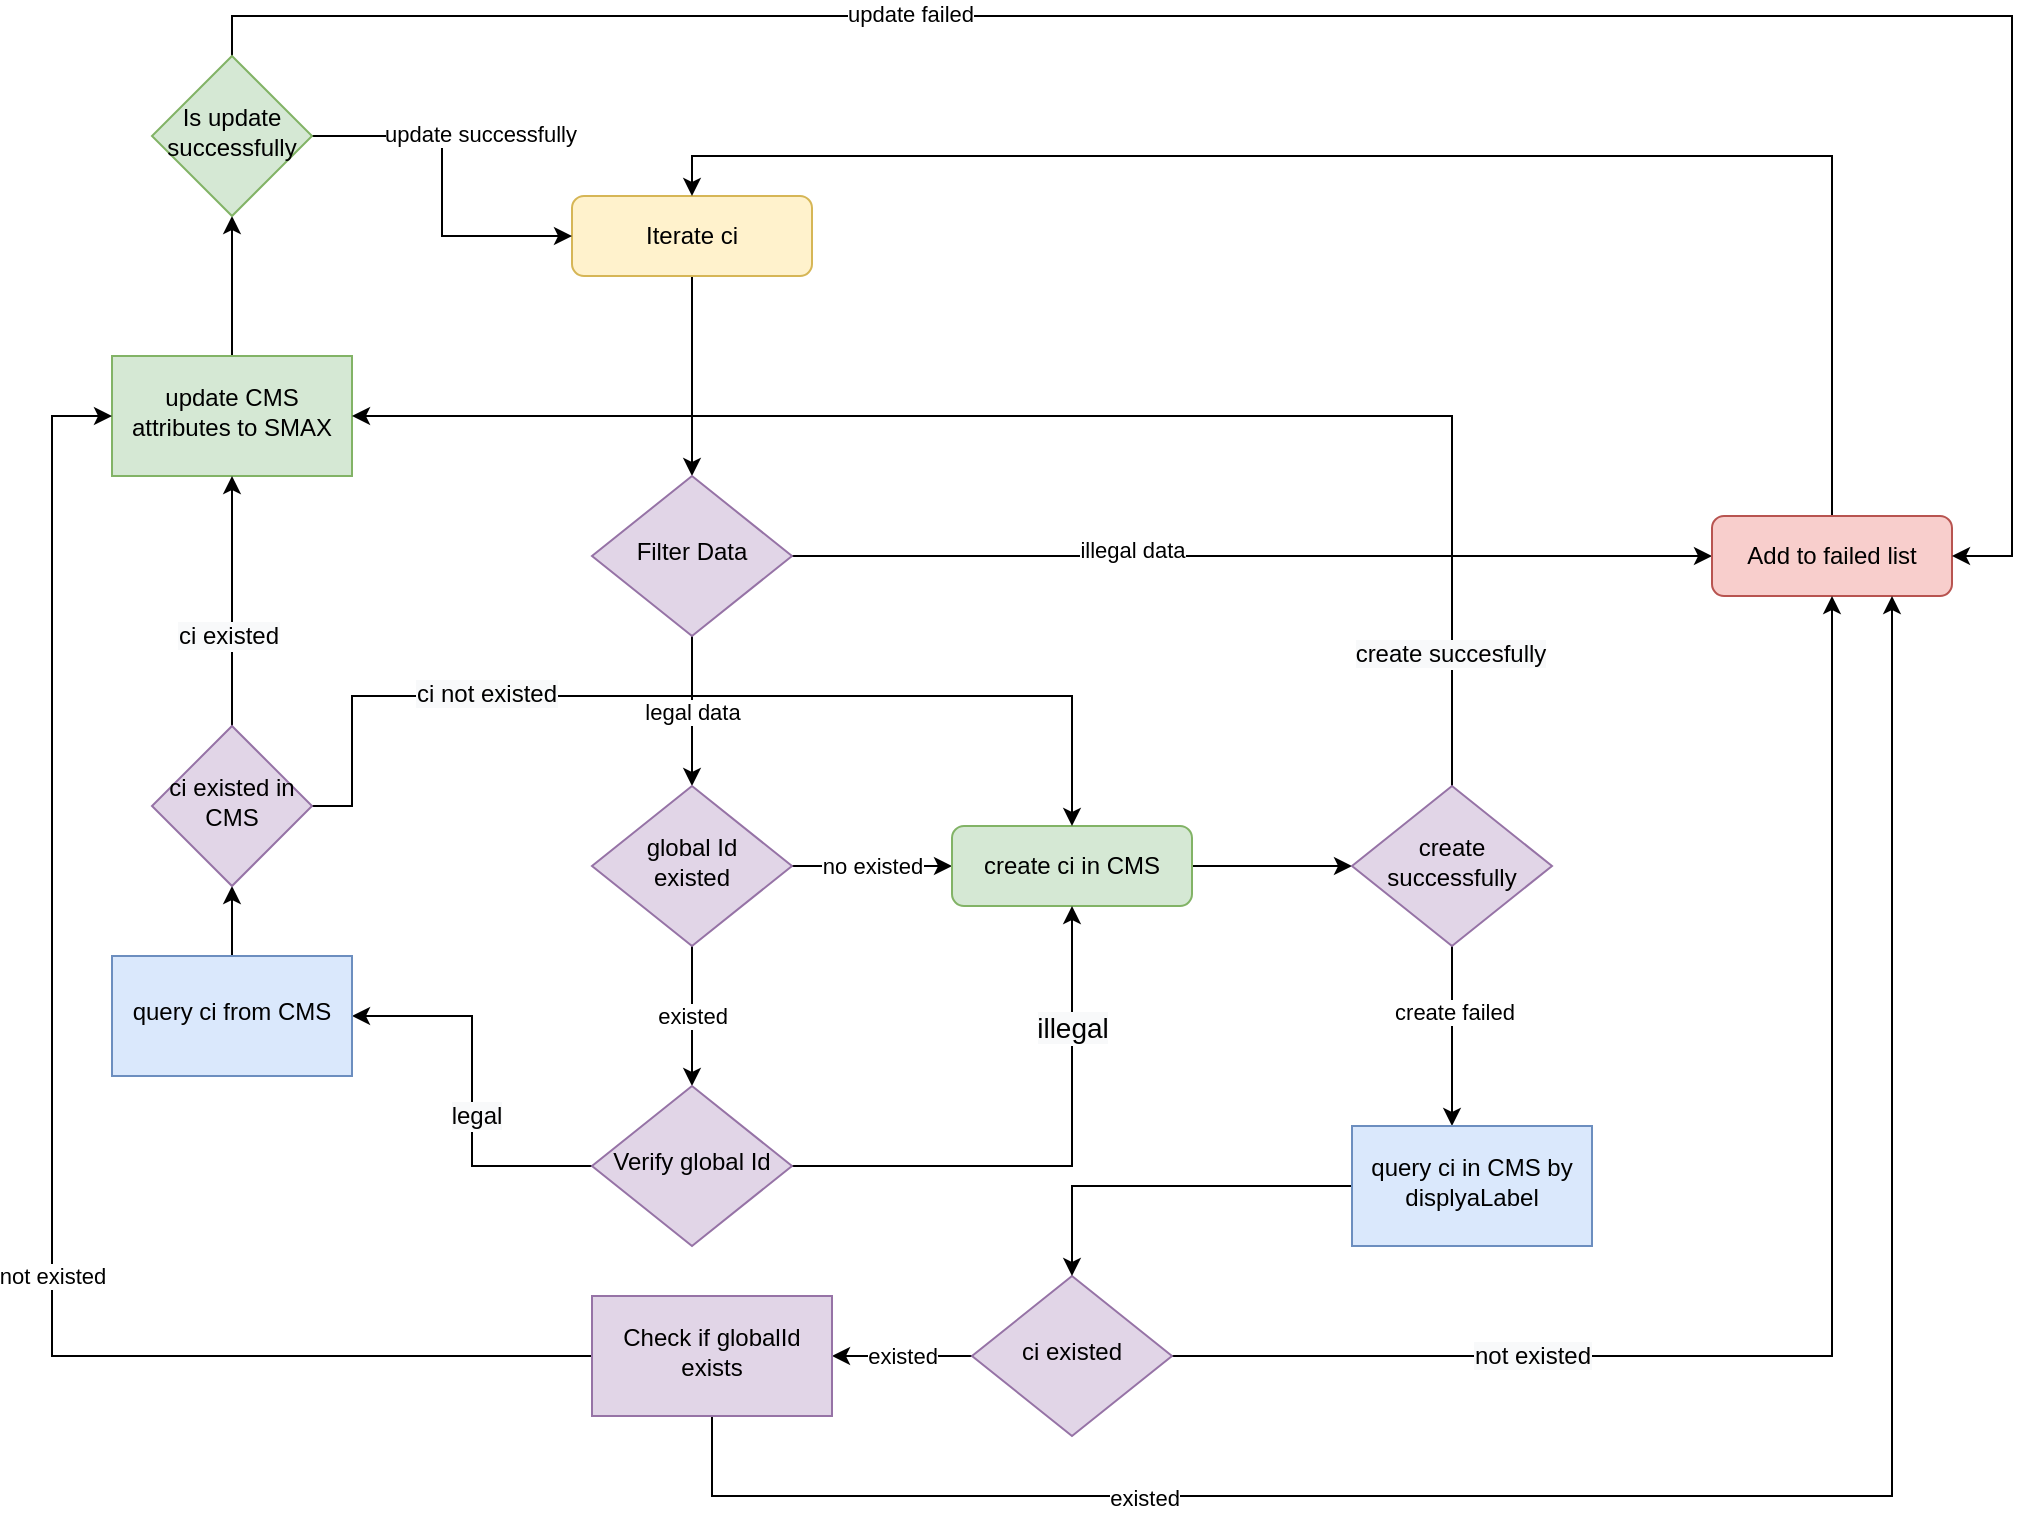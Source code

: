 <mxfile version="16.2.4" type="github" pages="2">
  <diagram id="C5RBs43oDa-KdzZeNtuy" name="Page-1">
    <mxGraphModel dx="2009" dy="1901" grid="1" gridSize="10" guides="1" tooltips="1" connect="1" arrows="1" fold="1" page="1" pageScale="1" pageWidth="827" pageHeight="1169" math="0" shadow="0">
      <root>
        <mxCell id="WIyWlLk6GJQsqaUBKTNV-0" />
        <mxCell id="WIyWlLk6GJQsqaUBKTNV-1" parent="WIyWlLk6GJQsqaUBKTNV-0" />
        <mxCell id="682P6ub5fbpFgpQjJev--23" value="" style="edgeStyle=orthogonalEdgeStyle;rounded=0;orthogonalLoop=1;jettySize=auto;html=1;" edge="1" parent="WIyWlLk6GJQsqaUBKTNV-1" source="WIyWlLk6GJQsqaUBKTNV-3" target="WIyWlLk6GJQsqaUBKTNV-6">
          <mxGeometry relative="1" as="geometry" />
        </mxCell>
        <mxCell id="WIyWlLk6GJQsqaUBKTNV-3" value="Iterate ci" style="rounded=1;whiteSpace=wrap;html=1;fontSize=12;glass=0;strokeWidth=1;shadow=0;fillColor=#fff2cc;strokeColor=#d6b656;" parent="WIyWlLk6GJQsqaUBKTNV-1" vertex="1">
          <mxGeometry x="280" y="70" width="120" height="40" as="geometry" />
        </mxCell>
        <mxCell id="682P6ub5fbpFgpQjJev--1" value="legal data" style="edgeStyle=orthogonalEdgeStyle;rounded=0;orthogonalLoop=1;jettySize=auto;html=1;exitX=0.5;exitY=1;exitDx=0;exitDy=0;entryX=0.5;entryY=0;entryDx=0;entryDy=0;" edge="1" parent="WIyWlLk6GJQsqaUBKTNV-1" source="WIyWlLk6GJQsqaUBKTNV-6" target="WIyWlLk6GJQsqaUBKTNV-10">
          <mxGeometry x="0.013" relative="1" as="geometry">
            <Array as="points">
              <mxPoint x="340" y="310" />
              <mxPoint x="340" y="310" />
            </Array>
            <mxPoint as="offset" />
          </mxGeometry>
        </mxCell>
        <mxCell id="682P6ub5fbpFgpQjJev--20" style="edgeStyle=orthogonalEdgeStyle;rounded=0;orthogonalLoop=1;jettySize=auto;html=1;entryX=0;entryY=0.5;entryDx=0;entryDy=0;" edge="1" parent="WIyWlLk6GJQsqaUBKTNV-1" source="WIyWlLk6GJQsqaUBKTNV-6" target="WIyWlLk6GJQsqaUBKTNV-7">
          <mxGeometry relative="1" as="geometry" />
        </mxCell>
        <mxCell id="682P6ub5fbpFgpQjJev--21" value="illegal data" style="edgeLabel;html=1;align=center;verticalAlign=middle;resizable=0;points=[];" vertex="1" connectable="0" parent="682P6ub5fbpFgpQjJev--20">
          <mxGeometry x="-0.261" y="3" relative="1" as="geometry">
            <mxPoint as="offset" />
          </mxGeometry>
        </mxCell>
        <mxCell id="WIyWlLk6GJQsqaUBKTNV-6" value="Filter Data" style="rhombus;whiteSpace=wrap;html=1;shadow=0;fontFamily=Helvetica;fontSize=12;align=center;strokeWidth=1;spacing=6;spacingTop=-4;fillColor=#e1d5e7;strokeColor=#9673a6;" parent="WIyWlLk6GJQsqaUBKTNV-1" vertex="1">
          <mxGeometry x="290" y="210" width="100" height="80" as="geometry" />
        </mxCell>
        <mxCell id="2wZz1OtGQcBtz8wy5y7g-34" style="edgeStyle=orthogonalEdgeStyle;rounded=0;orthogonalLoop=1;jettySize=auto;html=1;entryX=0.5;entryY=0;entryDx=0;entryDy=0;fontSize=12;" parent="WIyWlLk6GJQsqaUBKTNV-1" source="WIyWlLk6GJQsqaUBKTNV-7" target="WIyWlLk6GJQsqaUBKTNV-3" edge="1">
          <mxGeometry relative="1" as="geometry">
            <Array as="points">
              <mxPoint x="910" y="50" />
              <mxPoint x="340" y="50" />
            </Array>
          </mxGeometry>
        </mxCell>
        <mxCell id="WIyWlLk6GJQsqaUBKTNV-7" value="Add to failed list" style="rounded=1;whiteSpace=wrap;html=1;fontSize=12;glass=0;strokeWidth=1;shadow=0;fillColor=#f8cecc;strokeColor=#b85450;" parent="WIyWlLk6GJQsqaUBKTNV-1" vertex="1">
          <mxGeometry x="850" y="230" width="120" height="40" as="geometry" />
        </mxCell>
        <mxCell id="682P6ub5fbpFgpQjJev--0" value="no existed" style="edgeStyle=orthogonalEdgeStyle;rounded=0;orthogonalLoop=1;jettySize=auto;html=1;entryX=0;entryY=0.5;entryDx=0;entryDy=0;" edge="1" parent="WIyWlLk6GJQsqaUBKTNV-1" source="WIyWlLk6GJQsqaUBKTNV-10" target="WIyWlLk6GJQsqaUBKTNV-12">
          <mxGeometry relative="1" as="geometry" />
        </mxCell>
        <mxCell id="682P6ub5fbpFgpQjJev--22" value="existed" style="edgeStyle=orthogonalEdgeStyle;rounded=0;orthogonalLoop=1;jettySize=auto;html=1;" edge="1" parent="WIyWlLk6GJQsqaUBKTNV-1" source="WIyWlLk6GJQsqaUBKTNV-10" target="2wZz1OtGQcBtz8wy5y7g-12">
          <mxGeometry relative="1" as="geometry" />
        </mxCell>
        <mxCell id="WIyWlLk6GJQsqaUBKTNV-10" value="global Id&lt;br&gt;existed" style="rhombus;whiteSpace=wrap;html=1;shadow=0;fontFamily=Helvetica;fontSize=12;align=center;strokeWidth=1;spacing=6;spacingTop=-4;fillColor=#e1d5e7;strokeColor=#9673a6;" parent="WIyWlLk6GJQsqaUBKTNV-1" vertex="1">
          <mxGeometry x="290" y="365" width="100" height="80" as="geometry" />
        </mxCell>
        <mxCell id="2wZz1OtGQcBtz8wy5y7g-40" value="" style="edgeStyle=orthogonalEdgeStyle;rounded=0;orthogonalLoop=1;jettySize=auto;html=1;fontSize=12;" parent="WIyWlLk6GJQsqaUBKTNV-1" source="WIyWlLk6GJQsqaUBKTNV-12" target="2wZz1OtGQcBtz8wy5y7g-39" edge="1">
          <mxGeometry relative="1" as="geometry" />
        </mxCell>
        <mxCell id="WIyWlLk6GJQsqaUBKTNV-12" value="create ci in CMS" style="rounded=1;whiteSpace=wrap;html=1;fontSize=12;glass=0;strokeWidth=1;shadow=0;fillColor=#d5e8d4;strokeColor=#82b366;" parent="WIyWlLk6GJQsqaUBKTNV-1" vertex="1">
          <mxGeometry x="470" y="385" width="120" height="40" as="geometry" />
        </mxCell>
        <mxCell id="2wZz1OtGQcBtz8wy5y7g-6" style="edgeStyle=orthogonalEdgeStyle;rounded=0;orthogonalLoop=1;jettySize=auto;html=1;entryX=0.5;entryY=1;entryDx=0;entryDy=0;exitX=1;exitY=0.5;exitDx=0;exitDy=0;" parent="WIyWlLk6GJQsqaUBKTNV-1" source="2wZz1OtGQcBtz8wy5y7g-4" target="WIyWlLk6GJQsqaUBKTNV-7" edge="1">
          <mxGeometry relative="1" as="geometry">
            <Array as="points">
              <mxPoint x="910" y="650" />
            </Array>
          </mxGeometry>
        </mxCell>
        <mxCell id="682P6ub5fbpFgpQjJev--4" value="&lt;span style=&quot;font-size: 12px ; background-color: rgb(248 , 249 , 250)&quot;&gt;not existed&lt;/span&gt;" style="edgeLabel;html=1;align=center;verticalAlign=middle;resizable=0;points=[];" vertex="1" connectable="0" parent="2wZz1OtGQcBtz8wy5y7g-6">
          <mxGeometry x="-0.29" relative="1" as="geometry">
            <mxPoint x="-72" as="offset" />
          </mxGeometry>
        </mxCell>
        <mxCell id="682P6ub5fbpFgpQjJev--27" value="existed" style="edgeStyle=orthogonalEdgeStyle;rounded=0;orthogonalLoop=1;jettySize=auto;html=1;" edge="1" parent="WIyWlLk6GJQsqaUBKTNV-1" source="2wZz1OtGQcBtz8wy5y7g-4" target="682P6ub5fbpFgpQjJev--26">
          <mxGeometry relative="1" as="geometry" />
        </mxCell>
        <mxCell id="2wZz1OtGQcBtz8wy5y7g-4" value="ci existed" style="rhombus;whiteSpace=wrap;html=1;shadow=0;fontFamily=Helvetica;fontSize=12;align=center;strokeWidth=1;spacing=6;spacingTop=-4;fillColor=#e1d5e7;strokeColor=#9673a6;" parent="WIyWlLk6GJQsqaUBKTNV-1" vertex="1">
          <mxGeometry x="480" y="610" width="100" height="80" as="geometry" />
        </mxCell>
        <mxCell id="2wZz1OtGQcBtz8wy5y7g-27" value="" style="edgeStyle=orthogonalEdgeStyle;rounded=0;orthogonalLoop=1;jettySize=auto;html=1;fontSize=12;entryX=1;entryY=0.5;entryDx=0;entryDy=0;" parent="WIyWlLk6GJQsqaUBKTNV-1" source="2wZz1OtGQcBtz8wy5y7g-12" target="2wZz1OtGQcBtz8wy5y7g-13" edge="1">
          <mxGeometry relative="1" as="geometry">
            <mxPoint x="170" y="515" as="targetPoint" />
          </mxGeometry>
        </mxCell>
        <mxCell id="682P6ub5fbpFgpQjJev--10" value="&lt;span style=&quot;font-size: 12px ; background-color: rgb(248 , 249 , 250)&quot;&gt;legal&lt;/span&gt;" style="edgeLabel;html=1;align=center;verticalAlign=middle;resizable=0;points=[];" vertex="1" connectable="0" parent="2wZz1OtGQcBtz8wy5y7g-27">
          <mxGeometry x="-0.128" y="-2" relative="1" as="geometry">
            <mxPoint as="offset" />
          </mxGeometry>
        </mxCell>
        <mxCell id="682P6ub5fbpFgpQjJev--8" style="edgeStyle=orthogonalEdgeStyle;rounded=0;orthogonalLoop=1;jettySize=auto;html=1;entryX=0.5;entryY=1;entryDx=0;entryDy=0;" edge="1" parent="WIyWlLk6GJQsqaUBKTNV-1" source="2wZz1OtGQcBtz8wy5y7g-12" target="WIyWlLk6GJQsqaUBKTNV-12">
          <mxGeometry relative="1" as="geometry" />
        </mxCell>
        <mxCell id="682P6ub5fbpFgpQjJev--9" value="&lt;span style=&quot;font-size: 14px ; background-color: rgb(248 , 249 , 250)&quot;&gt;illegal&lt;/span&gt;" style="edgeLabel;html=1;align=center;verticalAlign=middle;resizable=0;points=[];" vertex="1" connectable="0" parent="682P6ub5fbpFgpQjJev--8">
          <mxGeometry x="0.55" relative="1" as="geometry">
            <mxPoint as="offset" />
          </mxGeometry>
        </mxCell>
        <mxCell id="2wZz1OtGQcBtz8wy5y7g-12" value="Verify global Id" style="rhombus;whiteSpace=wrap;html=1;shadow=0;fontFamily=Helvetica;fontSize=12;align=center;strokeWidth=1;spacing=6;spacingTop=-4;fillColor=#e1d5e7;strokeColor=#9673a6;" parent="WIyWlLk6GJQsqaUBKTNV-1" vertex="1">
          <mxGeometry x="290" y="515" width="100" height="80" as="geometry" />
        </mxCell>
        <mxCell id="2wZz1OtGQcBtz8wy5y7g-29" value="" style="edgeStyle=orthogonalEdgeStyle;rounded=0;orthogonalLoop=1;jettySize=auto;html=1;fontSize=12;" parent="WIyWlLk6GJQsqaUBKTNV-1" target="2wZz1OtGQcBtz8wy5y7g-28" edge="1">
          <mxGeometry relative="1" as="geometry">
            <Array as="points">
              <mxPoint x="110" y="455" />
              <mxPoint x="110" y="455" />
            </Array>
            <mxPoint x="110" y="485" as="sourcePoint" />
          </mxGeometry>
        </mxCell>
        <mxCell id="2wZz1OtGQcBtz8wy5y7g-13" value="query ci from CMS" style="whiteSpace=wrap;html=1;shadow=0;strokeWidth=1;spacing=6;spacingTop=-4;fillColor=#dae8fc;strokeColor=#6c8ebf;" parent="WIyWlLk6GJQsqaUBKTNV-1" vertex="1">
          <mxGeometry x="50" y="450" width="120" height="60" as="geometry" />
        </mxCell>
        <mxCell id="682P6ub5fbpFgpQjJev--14" value="" style="edgeStyle=orthogonalEdgeStyle;rounded=0;orthogonalLoop=1;jettySize=auto;html=1;" edge="1" parent="WIyWlLk6GJQsqaUBKTNV-1" source="2wZz1OtGQcBtz8wy5y7g-15" target="682P6ub5fbpFgpQjJev--13">
          <mxGeometry relative="1" as="geometry" />
        </mxCell>
        <mxCell id="2wZz1OtGQcBtz8wy5y7g-15" value="update CMS attributes to SMAX" style="whiteSpace=wrap;html=1;shadow=0;strokeWidth=1;spacing=6;spacingTop=-4;fillColor=#d5e8d4;strokeColor=#82b366;" parent="WIyWlLk6GJQsqaUBKTNV-1" vertex="1">
          <mxGeometry x="50" y="150" width="120" height="60" as="geometry" />
        </mxCell>
        <mxCell id="2wZz1OtGQcBtz8wy5y7g-30" style="edgeStyle=orthogonalEdgeStyle;rounded=0;orthogonalLoop=1;jettySize=auto;html=1;entryX=0.5;entryY=0;entryDx=0;entryDy=0;fontSize=12;" parent="WIyWlLk6GJQsqaUBKTNV-1" source="2wZz1OtGQcBtz8wy5y7g-28" target="WIyWlLk6GJQsqaUBKTNV-12" edge="1">
          <mxGeometry relative="1" as="geometry">
            <Array as="points">
              <mxPoint x="170" y="375" />
              <mxPoint x="170" y="320" />
              <mxPoint x="530" y="320" />
            </Array>
          </mxGeometry>
        </mxCell>
        <mxCell id="682P6ub5fbpFgpQjJev--12" value="&lt;span style=&quot;font-size: 12px ; background-color: rgb(248 , 249 , 250)&quot;&gt;ci not existed&lt;/span&gt;" style="edgeLabel;html=1;align=center;verticalAlign=middle;resizable=0;points=[];" vertex="1" connectable="0" parent="2wZz1OtGQcBtz8wy5y7g-30">
          <mxGeometry x="-0.434" y="1" relative="1" as="geometry">
            <mxPoint as="offset" />
          </mxGeometry>
        </mxCell>
        <mxCell id="2wZz1OtGQcBtz8wy5y7g-32" value="" style="edgeStyle=orthogonalEdgeStyle;rounded=0;orthogonalLoop=1;jettySize=auto;html=1;fontSize=12;" parent="WIyWlLk6GJQsqaUBKTNV-1" source="2wZz1OtGQcBtz8wy5y7g-28" target="2wZz1OtGQcBtz8wy5y7g-15" edge="1">
          <mxGeometry relative="1" as="geometry" />
        </mxCell>
        <mxCell id="682P6ub5fbpFgpQjJev--11" value="&lt;span style=&quot;font-size: 12px ; background-color: rgb(248 , 249 , 250)&quot;&gt;ci existed&lt;/span&gt;" style="edgeLabel;html=1;align=center;verticalAlign=middle;resizable=0;points=[];" vertex="1" connectable="0" parent="2wZz1OtGQcBtz8wy5y7g-32">
          <mxGeometry x="-0.28" y="2" relative="1" as="geometry">
            <mxPoint as="offset" />
          </mxGeometry>
        </mxCell>
        <mxCell id="2wZz1OtGQcBtz8wy5y7g-28" value="ci existed in CMS" style="rhombus;whiteSpace=wrap;html=1;shadow=0;strokeWidth=1;spacing=6;spacingTop=-4;fillColor=#e1d5e7;strokeColor=#9673a6;" parent="WIyWlLk6GJQsqaUBKTNV-1" vertex="1">
          <mxGeometry x="70" y="335" width="80" height="80" as="geometry" />
        </mxCell>
        <mxCell id="2wZz1OtGQcBtz8wy5y7g-43" style="edgeStyle=orthogonalEdgeStyle;rounded=0;orthogonalLoop=1;jettySize=auto;html=1;fontSize=12;" parent="WIyWlLk6GJQsqaUBKTNV-1" source="2wZz1OtGQcBtz8wy5y7g-39" target="2wZz1OtGQcBtz8wy5y7g-15" edge="1">
          <mxGeometry relative="1" as="geometry">
            <mxPoint x="180" y="170" as="targetPoint" />
            <Array as="points">
              <mxPoint x="720" y="180" />
            </Array>
          </mxGeometry>
        </mxCell>
        <mxCell id="682P6ub5fbpFgpQjJev--3" value="&lt;span style=&quot;font-size: 12px ; background-color: rgb(248 , 249 , 250)&quot;&gt;create succesfully&lt;/span&gt;" style="edgeLabel;html=1;align=center;verticalAlign=middle;resizable=0;points=[];" vertex="1" connectable="0" parent="2wZz1OtGQcBtz8wy5y7g-43">
          <mxGeometry x="-0.82" y="1" relative="1" as="geometry">
            <mxPoint as="offset" />
          </mxGeometry>
        </mxCell>
        <mxCell id="2wZz1OtGQcBtz8wy5y7g-46" value="" style="edgeStyle=orthogonalEdgeStyle;rounded=0;orthogonalLoop=1;jettySize=auto;html=1;fontSize=12;" parent="WIyWlLk6GJQsqaUBKTNV-1" source="2wZz1OtGQcBtz8wy5y7g-39" target="2wZz1OtGQcBtz8wy5y7g-45" edge="1">
          <mxGeometry relative="1" as="geometry">
            <Array as="points">
              <mxPoint x="720" y="460" />
              <mxPoint x="720" y="460" />
            </Array>
          </mxGeometry>
        </mxCell>
        <mxCell id="682P6ub5fbpFgpQjJev--6" value="create failed" style="edgeLabel;html=1;align=center;verticalAlign=middle;resizable=0;points=[];" vertex="1" connectable="0" parent="2wZz1OtGQcBtz8wy5y7g-46">
          <mxGeometry x="-0.267" y="1" relative="1" as="geometry">
            <mxPoint as="offset" />
          </mxGeometry>
        </mxCell>
        <mxCell id="2wZz1OtGQcBtz8wy5y7g-39" value="create successfully" style="rhombus;whiteSpace=wrap;html=1;shadow=0;fontFamily=Helvetica;fontSize=12;align=center;strokeWidth=1;spacing=6;spacingTop=-4;fillColor=#e1d5e7;strokeColor=#9673a6;" parent="WIyWlLk6GJQsqaUBKTNV-1" vertex="1">
          <mxGeometry x="670" y="365" width="100" height="80" as="geometry" />
        </mxCell>
        <mxCell id="2wZz1OtGQcBtz8wy5y7g-47" style="edgeStyle=orthogonalEdgeStyle;rounded=0;orthogonalLoop=1;jettySize=auto;html=1;entryX=0.5;entryY=0;entryDx=0;entryDy=0;fontSize=12;" parent="WIyWlLk6GJQsqaUBKTNV-1" source="2wZz1OtGQcBtz8wy5y7g-45" target="2wZz1OtGQcBtz8wy5y7g-4" edge="1">
          <mxGeometry relative="1" as="geometry" />
        </mxCell>
        <mxCell id="2wZz1OtGQcBtz8wy5y7g-45" value="query ci in CMS by displyaLabel" style="whiteSpace=wrap;html=1;shadow=0;strokeWidth=1;spacing=6;spacingTop=-4;fillColor=#dae8fc;strokeColor=#6c8ebf;" parent="WIyWlLk6GJQsqaUBKTNV-1" vertex="1">
          <mxGeometry x="670" y="535" width="120" height="60" as="geometry" />
        </mxCell>
        <mxCell id="682P6ub5fbpFgpQjJev--16" style="edgeStyle=orthogonalEdgeStyle;rounded=0;orthogonalLoop=1;jettySize=auto;html=1;entryX=0;entryY=0.5;entryDx=0;entryDy=0;" edge="1" parent="WIyWlLk6GJQsqaUBKTNV-1" source="682P6ub5fbpFgpQjJev--13" target="WIyWlLk6GJQsqaUBKTNV-3">
          <mxGeometry relative="1" as="geometry" />
        </mxCell>
        <mxCell id="682P6ub5fbpFgpQjJev--19" value="update successfully" style="edgeLabel;html=1;align=center;verticalAlign=middle;resizable=0;points=[];" vertex="1" connectable="0" parent="682P6ub5fbpFgpQjJev--16">
          <mxGeometry x="-0.522" y="1" relative="1" as="geometry">
            <mxPoint x="41" as="offset" />
          </mxGeometry>
        </mxCell>
        <mxCell id="682P6ub5fbpFgpQjJev--17" style="edgeStyle=orthogonalEdgeStyle;rounded=0;orthogonalLoop=1;jettySize=auto;html=1;entryX=1;entryY=0.5;entryDx=0;entryDy=0;" edge="1" parent="WIyWlLk6GJQsqaUBKTNV-1" source="682P6ub5fbpFgpQjJev--13" target="WIyWlLk6GJQsqaUBKTNV-7">
          <mxGeometry relative="1" as="geometry">
            <Array as="points">
              <mxPoint x="110" y="-20" />
              <mxPoint x="1000" y="-20" />
              <mxPoint x="1000" y="250" />
            </Array>
          </mxGeometry>
        </mxCell>
        <mxCell id="682P6ub5fbpFgpQjJev--18" value="update failed" style="edgeLabel;html=1;align=center;verticalAlign=middle;resizable=0;points=[];" vertex="1" connectable="0" parent="682P6ub5fbpFgpQjJev--17">
          <mxGeometry x="-0.407" y="1" relative="1" as="geometry">
            <mxPoint as="offset" />
          </mxGeometry>
        </mxCell>
        <mxCell id="682P6ub5fbpFgpQjJev--13" value="Is update successfully" style="rhombus;whiteSpace=wrap;html=1;fillColor=#d5e8d4;strokeColor=#82b366;shadow=0;strokeWidth=1;spacing=6;spacingTop=-4;" vertex="1" parent="WIyWlLk6GJQsqaUBKTNV-1">
          <mxGeometry x="70" width="80" height="80" as="geometry" />
        </mxCell>
        <mxCell id="682P6ub5fbpFgpQjJev--28" style="edgeStyle=orthogonalEdgeStyle;rounded=0;orthogonalLoop=1;jettySize=auto;html=1;entryX=0.75;entryY=1;entryDx=0;entryDy=0;" edge="1" parent="WIyWlLk6GJQsqaUBKTNV-1" source="682P6ub5fbpFgpQjJev--26" target="WIyWlLk6GJQsqaUBKTNV-7">
          <mxGeometry relative="1" as="geometry">
            <Array as="points">
              <mxPoint x="350" y="720" />
              <mxPoint x="940" y="720" />
            </Array>
          </mxGeometry>
        </mxCell>
        <mxCell id="682P6ub5fbpFgpQjJev--30" value="existed" style="edgeLabel;html=1;align=center;verticalAlign=middle;resizable=0;points=[];" vertex="1" connectable="0" parent="682P6ub5fbpFgpQjJev--28">
          <mxGeometry x="-0.526" y="-1" relative="1" as="geometry">
            <mxPoint as="offset" />
          </mxGeometry>
        </mxCell>
        <mxCell id="682P6ub5fbpFgpQjJev--29" style="edgeStyle=orthogonalEdgeStyle;rounded=0;orthogonalLoop=1;jettySize=auto;html=1;entryX=0;entryY=0.5;entryDx=0;entryDy=0;" edge="1" parent="WIyWlLk6GJQsqaUBKTNV-1" source="682P6ub5fbpFgpQjJev--26" target="2wZz1OtGQcBtz8wy5y7g-15">
          <mxGeometry relative="1" as="geometry">
            <Array as="points">
              <mxPoint x="20" y="650" />
              <mxPoint x="20" y="180" />
            </Array>
          </mxGeometry>
        </mxCell>
        <mxCell id="682P6ub5fbpFgpQjJev--31" value="not existed" style="edgeLabel;html=1;align=center;verticalAlign=middle;resizable=0;points=[];" vertex="1" connectable="0" parent="682P6ub5fbpFgpQjJev--29">
          <mxGeometry x="-0.194" relative="1" as="geometry">
            <mxPoint as="offset" />
          </mxGeometry>
        </mxCell>
        <mxCell id="682P6ub5fbpFgpQjJev--26" value="Check if globalId exists" style="whiteSpace=wrap;html=1;fillColor=#e1d5e7;strokeColor=#9673a6;shadow=0;strokeWidth=1;spacing=6;spacingTop=-4;" vertex="1" parent="WIyWlLk6GJQsqaUBKTNV-1">
          <mxGeometry x="290" y="620" width="120" height="60" as="geometry" />
        </mxCell>
      </root>
    </mxGraphModel>
  </diagram>
  <diagram id="rLGNWV_rgOTA-5dvK9ah" name="第 2 页">
    <mxGraphModel dx="1038" dy="643" grid="1" gridSize="10" guides="1" tooltips="1" connect="1" arrows="1" fold="1" page="1" pageScale="1" pageWidth="850" pageHeight="1100" math="0" shadow="0">
      <root>
        <mxCell id="XHfUlSskarsXEhxc1ur9-0" />
        <mxCell id="XHfUlSskarsXEhxc1ur9-1" parent="XHfUlSskarsXEhxc1ur9-0" />
        <mxCell id="mqE3kbf-x0iQlUKWS7vL-0" value="" style="rounded=0;html=1;jettySize=auto;orthogonalLoop=1;fontSize=11;endArrow=block;endFill=0;endSize=8;strokeWidth=1;shadow=0;labelBackgroundColor=none;edgeStyle=orthogonalEdgeStyle;" edge="1" parent="XHfUlSskarsXEhxc1ur9-1" source="mqE3kbf-x0iQlUKWS7vL-1" target="mqE3kbf-x0iQlUKWS7vL-4">
          <mxGeometry relative="1" as="geometry" />
        </mxCell>
        <mxCell id="mqE3kbf-x0iQlUKWS7vL-1" value="Iterate ci" style="rounded=1;whiteSpace=wrap;html=1;fontSize=12;glass=0;strokeWidth=1;shadow=0;fillColor=#fff2cc;strokeColor=#d6b656;" vertex="1" parent="XHfUlSskarsXEhxc1ur9-1">
          <mxGeometry x="280" y="70" width="120" height="40" as="geometry" />
        </mxCell>
        <mxCell id="mqE3kbf-x0iQlUKWS7vL-2" value="legal data" style="rounded=0;html=1;jettySize=auto;orthogonalLoop=1;fontSize=11;endArrow=block;endFill=0;endSize=8;strokeWidth=1;shadow=0;labelBackgroundColor=none;edgeStyle=orthogonalEdgeStyle;" edge="1" parent="XHfUlSskarsXEhxc1ur9-1" source="mqE3kbf-x0iQlUKWS7vL-4" target="mqE3kbf-x0iQlUKWS7vL-9">
          <mxGeometry x="1" y="30" relative="1" as="geometry">
            <mxPoint as="offset" />
          </mxGeometry>
        </mxCell>
        <mxCell id="mqE3kbf-x0iQlUKWS7vL-3" value="illegal data" style="edgeStyle=orthogonalEdgeStyle;rounded=0;html=1;jettySize=auto;orthogonalLoop=1;fontSize=11;endArrow=block;endFill=0;endSize=8;strokeWidth=1;shadow=0;labelBackgroundColor=none;" edge="1" parent="XHfUlSskarsXEhxc1ur9-1" source="mqE3kbf-x0iQlUKWS7vL-4" target="mqE3kbf-x0iQlUKWS7vL-6">
          <mxGeometry x="0.214" y="10" relative="1" as="geometry">
            <mxPoint as="offset" />
          </mxGeometry>
        </mxCell>
        <mxCell id="mqE3kbf-x0iQlUKWS7vL-4" value="Filter Data" style="rhombus;whiteSpace=wrap;html=1;shadow=0;fontFamily=Helvetica;fontSize=12;align=center;strokeWidth=1;spacing=6;spacingTop=-4;fillColor=#e1d5e7;strokeColor=#9673a6;" vertex="1" parent="XHfUlSskarsXEhxc1ur9-1">
          <mxGeometry x="290" y="170" width="100" height="80" as="geometry" />
        </mxCell>
        <mxCell id="mqE3kbf-x0iQlUKWS7vL-5" style="edgeStyle=orthogonalEdgeStyle;rounded=0;orthogonalLoop=1;jettySize=auto;html=1;entryX=0.5;entryY=0;entryDx=0;entryDy=0;fontSize=12;" edge="1" parent="XHfUlSskarsXEhxc1ur9-1" source="mqE3kbf-x0iQlUKWS7vL-6" target="mqE3kbf-x0iQlUKWS7vL-1">
          <mxGeometry relative="1" as="geometry">
            <Array as="points">
              <mxPoint x="910" y="50" />
              <mxPoint x="340" y="50" />
            </Array>
          </mxGeometry>
        </mxCell>
        <mxCell id="mqE3kbf-x0iQlUKWS7vL-6" value="Add to failed list" style="rounded=1;whiteSpace=wrap;html=1;fontSize=12;glass=0;strokeWidth=1;shadow=0;fillColor=#f8cecc;strokeColor=#b85450;" vertex="1" parent="XHfUlSskarsXEhxc1ur9-1">
          <mxGeometry x="850" y="190" width="120" height="40" as="geometry" />
        </mxCell>
        <mxCell id="mqE3kbf-x0iQlUKWS7vL-7" value="existed" style="rounded=0;html=1;jettySize=auto;orthogonalLoop=1;fontSize=11;endArrow=block;endFill=0;endSize=8;strokeWidth=1;shadow=0;labelBackgroundColor=none;edgeStyle=orthogonalEdgeStyle;" edge="1" parent="XHfUlSskarsXEhxc1ur9-1" source="mqE3kbf-x0iQlUKWS7vL-9">
          <mxGeometry x="-0.143" y="30" relative="1" as="geometry">
            <mxPoint as="offset" />
            <mxPoint x="340" y="440" as="targetPoint" />
          </mxGeometry>
        </mxCell>
        <mxCell id="mqE3kbf-x0iQlUKWS7vL-8" value="no existed" style="edgeStyle=orthogonalEdgeStyle;rounded=0;html=1;jettySize=auto;orthogonalLoop=1;fontSize=11;endArrow=block;endFill=0;endSize=8;strokeWidth=1;shadow=0;labelBackgroundColor=none;" edge="1" parent="XHfUlSskarsXEhxc1ur9-1" source="mqE3kbf-x0iQlUKWS7vL-9" target="mqE3kbf-x0iQlUKWS7vL-11">
          <mxGeometry y="10" relative="1" as="geometry">
            <mxPoint as="offset" />
          </mxGeometry>
        </mxCell>
        <mxCell id="mqE3kbf-x0iQlUKWS7vL-9" value="global Id&lt;br&gt;existed" style="rhombus;whiteSpace=wrap;html=1;shadow=0;fontFamily=Helvetica;fontSize=12;align=center;strokeWidth=1;spacing=6;spacingTop=-4;fillColor=#e1d5e7;strokeColor=#9673a6;" vertex="1" parent="XHfUlSskarsXEhxc1ur9-1">
          <mxGeometry x="290" y="290" width="100" height="80" as="geometry" />
        </mxCell>
        <mxCell id="mqE3kbf-x0iQlUKWS7vL-10" value="" style="edgeStyle=orthogonalEdgeStyle;rounded=0;orthogonalLoop=1;jettySize=auto;html=1;fontSize=12;" edge="1" parent="XHfUlSskarsXEhxc1ur9-1" source="mqE3kbf-x0iQlUKWS7vL-11" target="mqE3kbf-x0iQlUKWS7vL-30">
          <mxGeometry relative="1" as="geometry" />
        </mxCell>
        <mxCell id="mqE3kbf-x0iQlUKWS7vL-11" value="create ci in CMS" style="rounded=1;whiteSpace=wrap;html=1;fontSize=12;glass=0;strokeWidth=1;shadow=0;fillColor=#d5e8d4;strokeColor=#82b366;" vertex="1" parent="XHfUlSskarsXEhxc1ur9-1">
          <mxGeometry x="470" y="310" width="120" height="40" as="geometry" />
        </mxCell>
        <mxCell id="mqE3kbf-x0iQlUKWS7vL-12" style="edgeStyle=orthogonalEdgeStyle;rounded=0;orthogonalLoop=1;jettySize=auto;html=1;entryX=0.5;entryY=1;entryDx=0;entryDy=0;" edge="1" parent="XHfUlSskarsXEhxc1ur9-1" target="mqE3kbf-x0iQlUKWS7vL-6">
          <mxGeometry relative="1" as="geometry">
            <mxPoint x="580" y="560" as="sourcePoint" />
            <Array as="points">
              <mxPoint x="910" y="560" />
            </Array>
          </mxGeometry>
        </mxCell>
        <mxCell id="mqE3kbf-x0iQlUKWS7vL-13" style="edgeStyle=orthogonalEdgeStyle;rounded=0;orthogonalLoop=1;jettySize=auto;html=1;entryX=0;entryY=0.5;entryDx=0;entryDy=0;" edge="1" parent="XHfUlSskarsXEhxc1ur9-1" target="mqE3kbf-x0iQlUKWS7vL-20">
          <mxGeometry relative="1" as="geometry">
            <mxPoint x="20" y="120" as="targetPoint" />
            <mxPoint x="480" y="560" as="sourcePoint" />
          </mxGeometry>
        </mxCell>
        <mxCell id="mqE3kbf-x0iQlUKWS7vL-14" style="edgeStyle=orthogonalEdgeStyle;rounded=0;orthogonalLoop=1;jettySize=auto;html=1;fontSize=14;" edge="1" parent="XHfUlSskarsXEhxc1ur9-1" source="mqE3kbf-x0iQlUKWS7vL-16">
          <mxGeometry relative="1" as="geometry">
            <mxPoint x="470" y="340" as="targetPoint" />
            <Array as="points">
              <mxPoint x="410" y="480" />
              <mxPoint x="410" y="340" />
              <mxPoint x="470" y="340" />
            </Array>
          </mxGeometry>
        </mxCell>
        <mxCell id="mqE3kbf-x0iQlUKWS7vL-15" value="" style="edgeStyle=orthogonalEdgeStyle;rounded=0;orthogonalLoop=1;jettySize=auto;html=1;fontSize=12;" edge="1" parent="XHfUlSskarsXEhxc1ur9-1" source="mqE3kbf-x0iQlUKWS7vL-16" target="mqE3kbf-x0iQlUKWS7vL-18">
          <mxGeometry relative="1" as="geometry" />
        </mxCell>
        <mxCell id="mqE3kbf-x0iQlUKWS7vL-16" value="Verify global Id" style="rhombus;whiteSpace=wrap;html=1;shadow=0;fontFamily=Helvetica;fontSize=12;align=center;strokeWidth=1;spacing=6;spacingTop=-4;fillColor=#e1d5e7;strokeColor=#9673a6;" vertex="1" parent="XHfUlSskarsXEhxc1ur9-1">
          <mxGeometry x="290" y="440" width="100" height="80" as="geometry" />
        </mxCell>
        <mxCell id="mqE3kbf-x0iQlUKWS7vL-17" value="" style="edgeStyle=orthogonalEdgeStyle;rounded=0;orthogonalLoop=1;jettySize=auto;html=1;fontSize=12;" edge="1" parent="XHfUlSskarsXEhxc1ur9-1" source="mqE3kbf-x0iQlUKWS7vL-18" target="mqE3kbf-x0iQlUKWS7vL-25">
          <mxGeometry relative="1" as="geometry">
            <Array as="points">
              <mxPoint x="110" y="420" />
              <mxPoint x="110" y="420" />
            </Array>
          </mxGeometry>
        </mxCell>
        <mxCell id="mqE3kbf-x0iQlUKWS7vL-18" value="query ci from CMS" style="whiteSpace=wrap;html=1;shadow=0;strokeWidth=1;spacing=6;spacingTop=-4;fillColor=#dae8fc;strokeColor=#6c8ebf;" vertex="1" parent="XHfUlSskarsXEhxc1ur9-1">
          <mxGeometry x="50" y="450" width="120" height="60" as="geometry" />
        </mxCell>
        <mxCell id="mqE3kbf-x0iQlUKWS7vL-19" style="edgeStyle=orthogonalEdgeStyle;rounded=0;orthogonalLoop=1;jettySize=auto;html=1;entryX=0;entryY=0.5;entryDx=0;entryDy=0;" edge="1" parent="XHfUlSskarsXEhxc1ur9-1" source="mqE3kbf-x0iQlUKWS7vL-20" target="mqE3kbf-x0iQlUKWS7vL-1">
          <mxGeometry relative="1" as="geometry">
            <Array as="points">
              <mxPoint x="110" y="90" />
            </Array>
          </mxGeometry>
        </mxCell>
        <mxCell id="mqE3kbf-x0iQlUKWS7vL-20" value="update CMS attributes to SMAX" style="whiteSpace=wrap;html=1;shadow=0;strokeWidth=1;spacing=6;spacingTop=-4;fillColor=#d5e8d4;strokeColor=#82b366;" vertex="1" parent="XHfUlSskarsXEhxc1ur9-1">
          <mxGeometry x="50" y="150" width="120" height="60" as="geometry" />
        </mxCell>
        <mxCell id="mqE3kbf-x0iQlUKWS7vL-21" value="legal" style="text;html=1;strokeColor=none;fillColor=none;align=center;verticalAlign=middle;whiteSpace=wrap;rounded=0;" vertex="1" parent="XHfUlSskarsXEhxc1ur9-1">
          <mxGeometry x="210" y="450" width="60" height="30" as="geometry" />
        </mxCell>
        <mxCell id="mqE3kbf-x0iQlUKWS7vL-22" value="illegal" style="text;html=1;strokeColor=none;fillColor=none;align=center;verticalAlign=middle;whiteSpace=wrap;rounded=0;fontSize=14;" vertex="1" parent="XHfUlSskarsXEhxc1ur9-1">
          <mxGeometry x="400" y="400" width="60" height="30" as="geometry" />
        </mxCell>
        <mxCell id="mqE3kbf-x0iQlUKWS7vL-23" style="edgeStyle=orthogonalEdgeStyle;rounded=0;orthogonalLoop=1;jettySize=auto;html=1;entryX=0.25;entryY=0;entryDx=0;entryDy=0;fontSize=12;" edge="1" parent="XHfUlSskarsXEhxc1ur9-1" source="mqE3kbf-x0iQlUKWS7vL-25" target="mqE3kbf-x0iQlUKWS7vL-11">
          <mxGeometry relative="1" as="geometry">
            <Array as="points">
              <mxPoint x="170" y="340" />
              <mxPoint x="170" y="270" />
              <mxPoint x="500" y="270" />
            </Array>
          </mxGeometry>
        </mxCell>
        <mxCell id="mqE3kbf-x0iQlUKWS7vL-24" value="" style="edgeStyle=orthogonalEdgeStyle;rounded=0;orthogonalLoop=1;jettySize=auto;html=1;fontSize=12;" edge="1" parent="XHfUlSskarsXEhxc1ur9-1" source="mqE3kbf-x0iQlUKWS7vL-25" target="mqE3kbf-x0iQlUKWS7vL-20">
          <mxGeometry relative="1" as="geometry" />
        </mxCell>
        <mxCell id="mqE3kbf-x0iQlUKWS7vL-25" value="ci existed in CMS" style="rhombus;whiteSpace=wrap;html=1;shadow=0;strokeWidth=1;spacing=6;spacingTop=-4;fillColor=#e1d5e7;strokeColor=#9673a6;" vertex="1" parent="XHfUlSskarsXEhxc1ur9-1">
          <mxGeometry x="70" y="300" width="80" height="80" as="geometry" />
        </mxCell>
        <mxCell id="mqE3kbf-x0iQlUKWS7vL-26" value="not existed" style="text;html=1;strokeColor=none;fillColor=none;align=center;verticalAlign=middle;whiteSpace=wrap;rounded=0;fontSize=12;" vertex="1" parent="XHfUlSskarsXEhxc1ur9-1">
          <mxGeometry x="210" y="240" width="70" height="30" as="geometry" />
        </mxCell>
        <mxCell id="mqE3kbf-x0iQlUKWS7vL-27" value="existed" style="text;html=1;strokeColor=none;fillColor=none;align=center;verticalAlign=middle;whiteSpace=wrap;rounded=0;fontSize=12;" vertex="1" parent="XHfUlSskarsXEhxc1ur9-1">
          <mxGeometry x="60" y="240" width="60" height="30" as="geometry" />
        </mxCell>
        <mxCell id="mqE3kbf-x0iQlUKWS7vL-28" style="edgeStyle=orthogonalEdgeStyle;rounded=0;orthogonalLoop=1;jettySize=auto;html=1;fontSize=12;" edge="1" parent="XHfUlSskarsXEhxc1ur9-1" source="mqE3kbf-x0iQlUKWS7vL-30" target="mqE3kbf-x0iQlUKWS7vL-1">
          <mxGeometry relative="1" as="geometry">
            <mxPoint x="720" y="70" as="targetPoint" />
            <Array as="points">
              <mxPoint x="720" y="80" />
            </Array>
          </mxGeometry>
        </mxCell>
        <mxCell id="mqE3kbf-x0iQlUKWS7vL-29" value="" style="edgeStyle=orthogonalEdgeStyle;rounded=0;orthogonalLoop=1;jettySize=auto;html=1;fontSize=12;" edge="1" parent="XHfUlSskarsXEhxc1ur9-1" source="mqE3kbf-x0iQlUKWS7vL-30" target="mqE3kbf-x0iQlUKWS7vL-33">
          <mxGeometry relative="1" as="geometry" />
        </mxCell>
        <mxCell id="mqE3kbf-x0iQlUKWS7vL-30" value="create successfully" style="rhombus;whiteSpace=wrap;html=1;shadow=0;fontFamily=Helvetica;fontSize=12;align=center;strokeWidth=1;spacing=6;spacingTop=-4;fillColor=#e1d5e7;strokeColor=#9673a6;" vertex="1" parent="XHfUlSskarsXEhxc1ur9-1">
          <mxGeometry x="670" y="290" width="100" height="80" as="geometry" />
        </mxCell>
        <mxCell id="mqE3kbf-x0iQlUKWS7vL-31" value="create succesfully" style="text;html=1;strokeColor=none;fillColor=none;align=center;verticalAlign=middle;whiteSpace=wrap;rounded=0;fontSize=12;" vertex="1" parent="XHfUlSskarsXEhxc1ur9-1">
          <mxGeometry x="660" y="250" width="60" height="30" as="geometry" />
        </mxCell>
        <mxCell id="mqE3kbf-x0iQlUKWS7vL-32" style="edgeStyle=orthogonalEdgeStyle;rounded=0;orthogonalLoop=1;jettySize=auto;html=1;entryX=0.5;entryY=0;entryDx=0;entryDy=0;fontSize=12;" edge="1" parent="XHfUlSskarsXEhxc1ur9-1" source="mqE3kbf-x0iQlUKWS7vL-33">
          <mxGeometry relative="1" as="geometry">
            <mxPoint x="530" y="520" as="targetPoint" />
          </mxGeometry>
        </mxCell>
        <mxCell id="mqE3kbf-x0iQlUKWS7vL-33" value="query ci in CMS by displyaLabel" style="whiteSpace=wrap;html=1;shadow=0;strokeWidth=1;spacing=6;spacingTop=-4;fillColor=#dae8fc;strokeColor=#6c8ebf;" vertex="1" parent="XHfUlSskarsXEhxc1ur9-1">
          <mxGeometry x="660" y="420" width="120" height="60" as="geometry" />
        </mxCell>
        <mxCell id="mqE3kbf-x0iQlUKWS7vL-34" value="create failed" style="text;html=1;strokeColor=none;fillColor=none;align=center;verticalAlign=middle;whiteSpace=wrap;rounded=0;fontSize=12;" vertex="1" parent="XHfUlSskarsXEhxc1ur9-1">
          <mxGeometry x="720" y="380" width="60" height="30" as="geometry" />
        </mxCell>
        <mxCell id="mqE3kbf-x0iQlUKWS7vL-35" value="not existed" style="text;html=1;strokeColor=none;fillColor=none;align=center;verticalAlign=middle;whiteSpace=wrap;rounded=0;fontSize=12;" vertex="1" parent="XHfUlSskarsXEhxc1ur9-1">
          <mxGeometry x="730" y="530" width="60" height="30" as="geometry" />
        </mxCell>
        <mxCell id="mqE3kbf-x0iQlUKWS7vL-36" value="existed" style="text;html=1;strokeColor=none;fillColor=none;align=center;verticalAlign=middle;whiteSpace=wrap;rounded=0;fontSize=12;" vertex="1" parent="XHfUlSskarsXEhxc1ur9-1">
          <mxGeometry x="370" y="530" width="60" height="30" as="geometry" />
        </mxCell>
      </root>
    </mxGraphModel>
  </diagram>
</mxfile>
